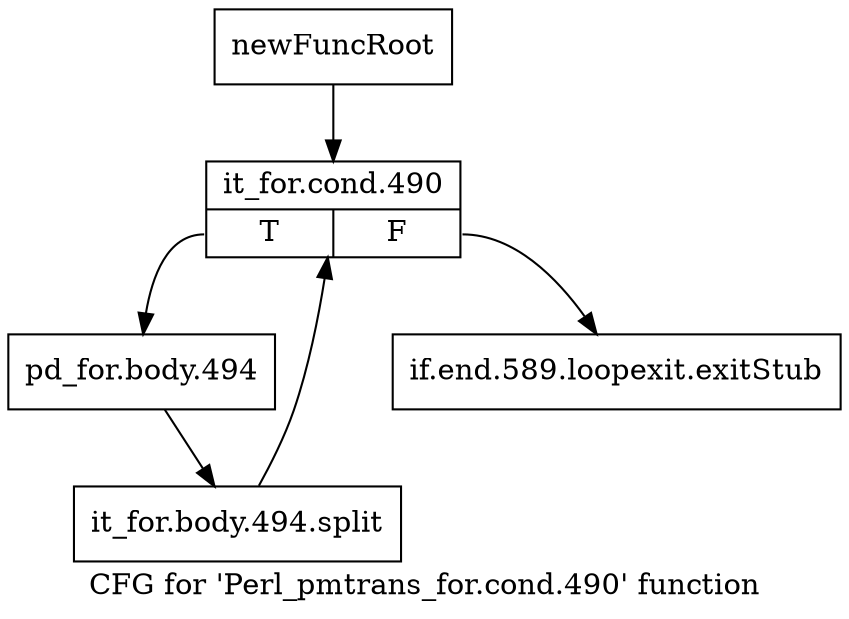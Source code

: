 digraph "CFG for 'Perl_pmtrans_for.cond.490' function" {
	label="CFG for 'Perl_pmtrans_for.cond.490' function";

	Node0x4c28970 [shape=record,label="{newFuncRoot}"];
	Node0x4c28970 -> Node0x4c28a10;
	Node0x4c289c0 [shape=record,label="{if.end.589.loopexit.exitStub}"];
	Node0x4c28a10 [shape=record,label="{it_for.cond.490|{<s0>T|<s1>F}}"];
	Node0x4c28a10:s0 -> Node0x4c28a60;
	Node0x4c28a10:s1 -> Node0x4c289c0;
	Node0x4c28a60 [shape=record,label="{pd_for.body.494}"];
	Node0x4c28a60 -> Node0x6440e10;
	Node0x6440e10 [shape=record,label="{it_for.body.494.split}"];
	Node0x6440e10 -> Node0x4c28a10;
}
